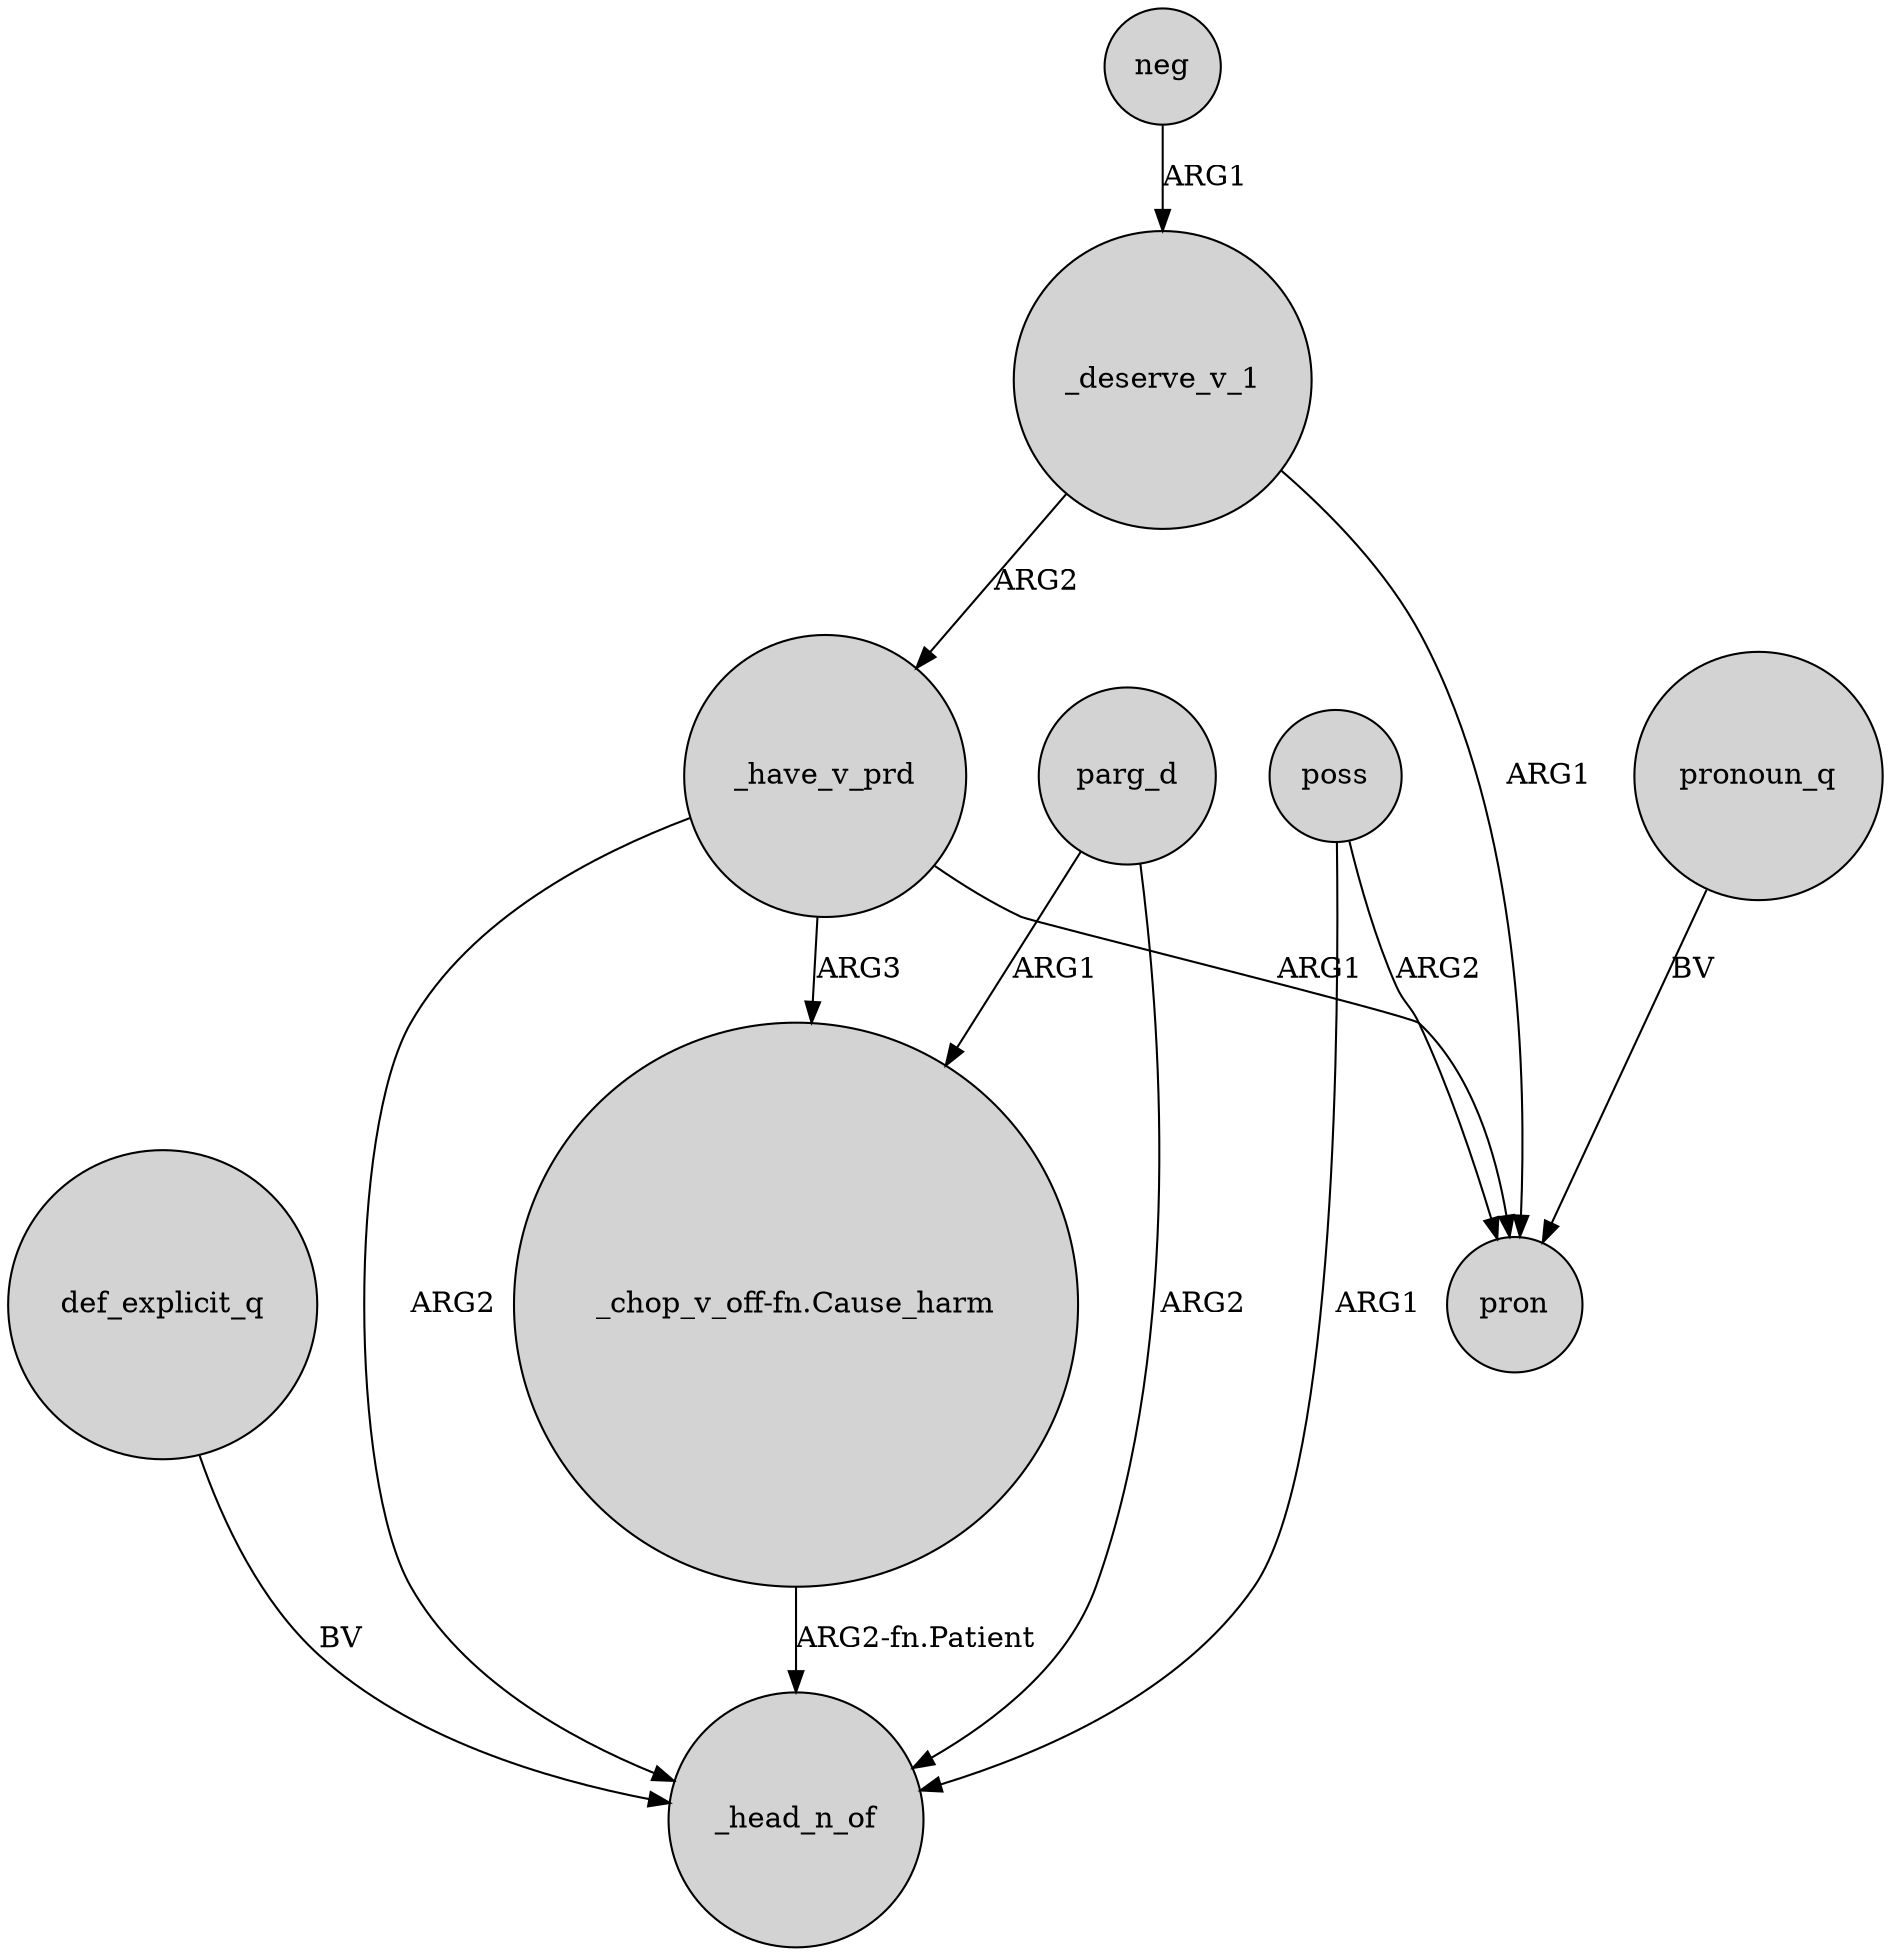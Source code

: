digraph {
	node [shape=circle style=filled]
	def_explicit_q -> _head_n_of [label=BV]
	_have_v_prd -> pron [label=ARG1]
	parg_d -> "_chop_v_off-fn.Cause_harm" [label=ARG1]
	poss -> _head_n_of [label=ARG1]
	"_chop_v_off-fn.Cause_harm" -> _head_n_of [label="ARG2-fn.Patient"]
	poss -> pron [label=ARG2]
	_deserve_v_1 -> _have_v_prd [label=ARG2]
	_have_v_prd -> "_chop_v_off-fn.Cause_harm" [label=ARG3]
	_have_v_prd -> _head_n_of [label=ARG2]
	parg_d -> _head_n_of [label=ARG2]
	_deserve_v_1 -> pron [label=ARG1]
	neg -> _deserve_v_1 [label=ARG1]
	pronoun_q -> pron [label=BV]
}
